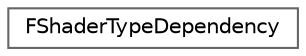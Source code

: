 digraph "Graphical Class Hierarchy"
{
 // INTERACTIVE_SVG=YES
 // LATEX_PDF_SIZE
  bgcolor="transparent";
  edge [fontname=Helvetica,fontsize=10,labelfontname=Helvetica,labelfontsize=10];
  node [fontname=Helvetica,fontsize=10,shape=box,height=0.2,width=0.4];
  rankdir="LR";
  Node0 [id="Node000000",label="FShaderTypeDependency",height=0.2,width=0.4,color="grey40", fillcolor="white", style="filled",URL="$da/d7c/classFShaderTypeDependency.html",tooltip="Encapsulates a dependency on a shader type and saved state from that shader type."];
}
